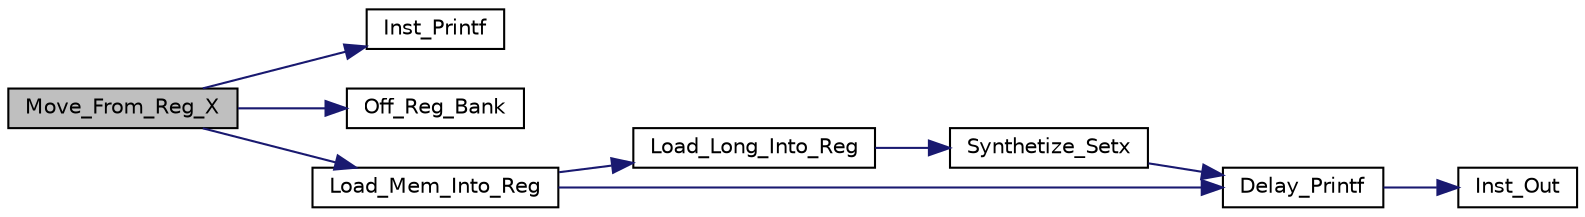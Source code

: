 digraph "Move_From_Reg_X"
{
  edge [fontname="Helvetica",fontsize="10",labelfontname="Helvetica",labelfontsize="10"];
  node [fontname="Helvetica",fontsize="10",shape=record];
  rankdir="LR";
  Node1 [label="Move_From_Reg_X",height=0.2,width=0.4,color="black", fillcolor="grey75", style="filled", fontcolor="black"];
  Node1 -> Node2 [color="midnightblue",fontsize="10",style="solid",fontname="Helvetica"];
  Node2 [label="Inst_Printf",height=0.2,width=0.4,color="black", fillcolor="white", style="filled",URL="$ma2asm_8c.html#afeaa1e73d1371e09e196c12b114b9845"];
  Node1 -> Node3 [color="midnightblue",fontsize="10",style="solid",fontname="Helvetica"];
  Node3 [label="Off_Reg_Bank",height=0.2,width=0.4,color="black", fillcolor="white", style="filled",URL="$ix86__any_8c.html#aab686898f03d34812752021cc286a934"];
  Node1 -> Node4 [color="midnightblue",fontsize="10",style="solid",fontname="Helvetica"];
  Node4 [label="Load_Mem_Into_Reg",height=0.2,width=0.4,color="black", fillcolor="white", style="filled",URL="$sparc64__any_8c.html#ac8081cdc260d72a598c1486b62353af2"];
  Node4 -> Node5 [color="midnightblue",fontsize="10",style="solid",fontname="Helvetica"];
  Node5 [label="Load_Long_Into_Reg",height=0.2,width=0.4,color="black", fillcolor="white", style="filled",URL="$sparc64__any_8c.html#a094fd54e2a708195a6a463d35639eb70"];
  Node5 -> Node6 [color="midnightblue",fontsize="10",style="solid",fontname="Helvetica"];
  Node6 [label="Synthetize_Setx",height=0.2,width=0.4,color="black", fillcolor="white", style="filled",URL="$sparc64__any_8c.html#a7c17750a2367a1023769b227884b760c"];
  Node6 -> Node7 [color="midnightblue",fontsize="10",style="solid",fontname="Helvetica"];
  Node7 [label="Delay_Printf",height=0.2,width=0.4,color="black", fillcolor="white", style="filled",URL="$sparc64__any_8c.html#a7884ec03fffa38e282f499d97aac3ee2"];
  Node7 -> Node8 [color="midnightblue",fontsize="10",style="solid",fontname="Helvetica"];
  Node8 [label="Inst_Out",height=0.2,width=0.4,color="black", fillcolor="white", style="filled",URL="$ma2asm_8c.html#a9608e324baa0506520d6ae9b95ae89ab"];
  Node4 -> Node7 [color="midnightblue",fontsize="10",style="solid",fontname="Helvetica"];
}
